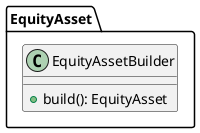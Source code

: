 @startuml

    class EquityAsset.EquityAssetBuilder [[EquityAsset.EquityAssetBuilder.html]] {
        +build(): EquityAsset
    }

@enduml
